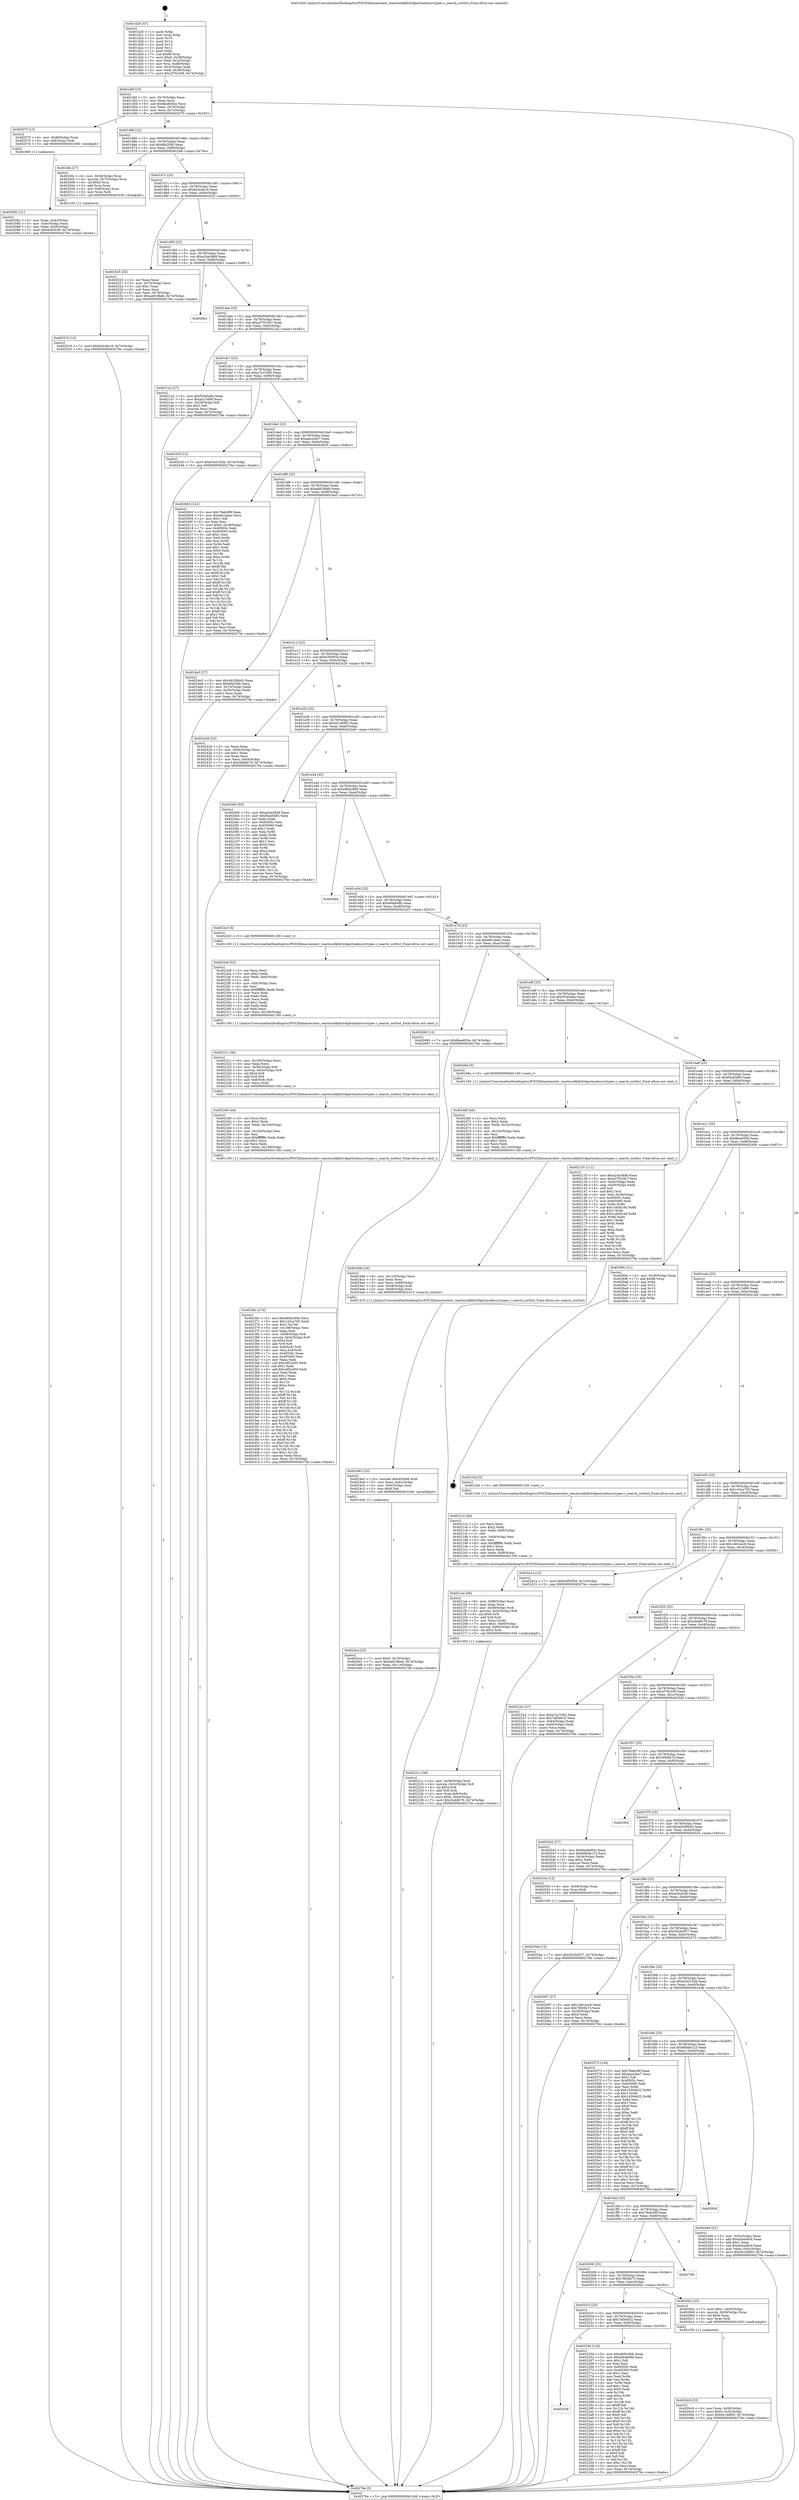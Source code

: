 digraph "0x401d20" {
  label = "0x401d20 (/mnt/c/Users/mathe/Desktop/tcc/POCII/binaries/extr_reactossdklib3rdpartyadnssrctypes.c_search_sortlist_Final-ollvm.out::main(0))"
  labelloc = "t"
  node[shape=record]

  Entry [label="",width=0.3,height=0.3,shape=circle,fillcolor=black,style=filled]
  "0x401d4f" [label="{
     0x401d4f [23]\l
     | [instrs]\l
     &nbsp;&nbsp;0x401d4f \<+3\>: mov -0x74(%rbp),%eax\l
     &nbsp;&nbsp;0x401d52 \<+2\>: mov %eax,%ecx\l
     &nbsp;&nbsp;0x401d54 \<+6\>: sub $0x8ea8492e,%ecx\l
     &nbsp;&nbsp;0x401d5a \<+3\>: mov %eax,-0x78(%rbp)\l
     &nbsp;&nbsp;0x401d5d \<+3\>: mov %ecx,-0x7c(%rbp)\l
     &nbsp;&nbsp;0x401d60 \<+6\>: je 0000000000402075 \<main+0x355\>\l
  }"]
  "0x402075" [label="{
     0x402075 [13]\l
     | [instrs]\l
     &nbsp;&nbsp;0x402075 \<+4\>: mov -0x48(%rbp),%rax\l
     &nbsp;&nbsp;0x402079 \<+4\>: mov 0x8(%rax),%rdi\l
     &nbsp;&nbsp;0x40207d \<+5\>: call 0000000000401060 \<atoi@plt\>\l
     | [calls]\l
     &nbsp;&nbsp;0x401060 \{1\} (unknown)\l
  }"]
  "0x401d66" [label="{
     0x401d66 [22]\l
     | [instrs]\l
     &nbsp;&nbsp;0x401d66 \<+5\>: jmp 0000000000401d6b \<main+0x4b\>\l
     &nbsp;&nbsp;0x401d6b \<+3\>: mov -0x78(%rbp),%eax\l
     &nbsp;&nbsp;0x401d6e \<+5\>: sub $0x8fa2f3fc,%eax\l
     &nbsp;&nbsp;0x401d73 \<+3\>: mov %eax,-0x80(%rbp)\l
     &nbsp;&nbsp;0x401d76 \<+6\>: je 00000000004024fe \<main+0x7de\>\l
  }"]
  Exit [label="",width=0.3,height=0.3,shape=circle,fillcolor=black,style=filled,peripheries=2]
  "0x4024fe" [label="{
     0x4024fe [27]\l
     | [instrs]\l
     &nbsp;&nbsp;0x4024fe \<+4\>: mov -0x58(%rbp),%rax\l
     &nbsp;&nbsp;0x402502 \<+4\>: movslq -0x70(%rbp),%rcx\l
     &nbsp;&nbsp;0x402506 \<+4\>: shl $0x4,%rcx\l
     &nbsp;&nbsp;0x40250a \<+3\>: add %rcx,%rax\l
     &nbsp;&nbsp;0x40250d \<+4\>: mov 0x8(%rax),%rax\l
     &nbsp;&nbsp;0x402511 \<+3\>: mov %rax,%rdi\l
     &nbsp;&nbsp;0x402514 \<+5\>: call 0000000000401030 \<free@plt\>\l
     | [calls]\l
     &nbsp;&nbsp;0x401030 \{1\} (unknown)\l
  }"]
  "0x401d7c" [label="{
     0x401d7c [25]\l
     | [instrs]\l
     &nbsp;&nbsp;0x401d7c \<+5\>: jmp 0000000000401d81 \<main+0x61\>\l
     &nbsp;&nbsp;0x401d81 \<+3\>: mov -0x78(%rbp),%eax\l
     &nbsp;&nbsp;0x401d84 \<+5\>: sub $0x924cde19,%eax\l
     &nbsp;&nbsp;0x401d89 \<+6\>: mov %eax,-0x84(%rbp)\l
     &nbsp;&nbsp;0x401d8f \<+6\>: je 0000000000402525 \<main+0x805\>\l
  }"]
  "0x40254a" [label="{
     0x40254a [12]\l
     | [instrs]\l
     &nbsp;&nbsp;0x40254a \<+7\>: movl $0x502dd557,-0x74(%rbp)\l
     &nbsp;&nbsp;0x402551 \<+5\>: jmp 000000000040276e \<main+0xa4e\>\l
  }"]
  "0x402525" [label="{
     0x402525 [25]\l
     | [instrs]\l
     &nbsp;&nbsp;0x402525 \<+2\>: xor %eax,%eax\l
     &nbsp;&nbsp;0x402527 \<+3\>: mov -0x70(%rbp),%ecx\l
     &nbsp;&nbsp;0x40252a \<+3\>: sub $0x1,%eax\l
     &nbsp;&nbsp;0x40252d \<+2\>: sub %eax,%ecx\l
     &nbsp;&nbsp;0x40252f \<+3\>: mov %ecx,-0x70(%rbp)\l
     &nbsp;&nbsp;0x402532 \<+7\>: movl $0xae818beb,-0x74(%rbp)\l
     &nbsp;&nbsp;0x402539 \<+5\>: jmp 000000000040276e \<main+0xa4e\>\l
  }"]
  "0x401d95" [label="{
     0x401d95 [25]\l
     | [instrs]\l
     &nbsp;&nbsp;0x401d95 \<+5\>: jmp 0000000000401d9a \<main+0x7a\>\l
     &nbsp;&nbsp;0x401d9a \<+3\>: mov -0x78(%rbp),%eax\l
     &nbsp;&nbsp;0x401d9d \<+5\>: sub $0xa24a38d9,%eax\l
     &nbsp;&nbsp;0x401da2 \<+6\>: mov %eax,-0x88(%rbp)\l
     &nbsp;&nbsp;0x401da8 \<+6\>: je 00000000004026b1 \<main+0x991\>\l
  }"]
  "0x402519" [label="{
     0x402519 [12]\l
     | [instrs]\l
     &nbsp;&nbsp;0x402519 \<+7\>: movl $0x924cde19,-0x74(%rbp)\l
     &nbsp;&nbsp;0x402520 \<+5\>: jmp 000000000040276e \<main+0xa4e\>\l
  }"]
  "0x4026b1" [label="{
     0x4026b1\l
  }", style=dashed]
  "0x401dae" [label="{
     0x401dae [25]\l
     | [instrs]\l
     &nbsp;&nbsp;0x401dae \<+5\>: jmp 0000000000401db3 \<main+0x93\>\l
     &nbsp;&nbsp;0x401db3 \<+3\>: mov -0x78(%rbp),%eax\l
     &nbsp;&nbsp;0x401db6 \<+5\>: sub $0xa37910b7,%eax\l
     &nbsp;&nbsp;0x401dbb \<+6\>: mov %eax,-0x8c(%rbp)\l
     &nbsp;&nbsp;0x401dc1 \<+6\>: je 00000000004021a2 \<main+0x482\>\l
  }"]
  "0x4024ca" [label="{
     0x4024ca [25]\l
     | [instrs]\l
     &nbsp;&nbsp;0x4024ca \<+7\>: movl $0x0,-0x70(%rbp)\l
     &nbsp;&nbsp;0x4024d1 \<+7\>: movl $0xae818beb,-0x74(%rbp)\l
     &nbsp;&nbsp;0x4024d8 \<+6\>: mov %eax,-0x114(%rbp)\l
     &nbsp;&nbsp;0x4024de \<+5\>: jmp 000000000040276e \<main+0xa4e\>\l
  }"]
  "0x4021a2" [label="{
     0x4021a2 [27]\l
     | [instrs]\l
     &nbsp;&nbsp;0x4021a2 \<+5\>: mov $0xf33a5a6a,%eax\l
     &nbsp;&nbsp;0x4021a7 \<+5\>: mov $0xa313d66,%ecx\l
     &nbsp;&nbsp;0x4021ac \<+3\>: mov -0x29(%rbp),%dl\l
     &nbsp;&nbsp;0x4021af \<+3\>: test $0x1,%dl\l
     &nbsp;&nbsp;0x4021b2 \<+3\>: cmovne %ecx,%eax\l
     &nbsp;&nbsp;0x4021b5 \<+3\>: mov %eax,-0x74(%rbp)\l
     &nbsp;&nbsp;0x4021b8 \<+5\>: jmp 000000000040276e \<main+0xa4e\>\l
  }"]
  "0x401dc7" [label="{
     0x401dc7 [25]\l
     | [instrs]\l
     &nbsp;&nbsp;0x401dc7 \<+5\>: jmp 0000000000401dcc \<main+0xac\>\l
     &nbsp;&nbsp;0x401dcc \<+3\>: mov -0x78(%rbp),%eax\l
     &nbsp;&nbsp;0x401dcf \<+5\>: sub $0xa7a15382,%eax\l
     &nbsp;&nbsp;0x401dd4 \<+6\>: mov %eax,-0x90(%rbp)\l
     &nbsp;&nbsp;0x401dda \<+6\>: je 000000000040243f \<main+0x71f\>\l
  }"]
  "0x4024b3" [label="{
     0x4024b3 [23]\l
     | [instrs]\l
     &nbsp;&nbsp;0x4024b3 \<+10\>: movabs $0x4030b6,%rdi\l
     &nbsp;&nbsp;0x4024bd \<+3\>: mov %eax,-0x6c(%rbp)\l
     &nbsp;&nbsp;0x4024c0 \<+3\>: mov -0x6c(%rbp),%esi\l
     &nbsp;&nbsp;0x4024c3 \<+2\>: mov $0x0,%al\l
     &nbsp;&nbsp;0x4024c5 \<+5\>: call 0000000000401040 \<printf@plt\>\l
     | [calls]\l
     &nbsp;&nbsp;0x401040 \{1\} (unknown)\l
  }"]
  "0x40243f" [label="{
     0x40243f [12]\l
     | [instrs]\l
     &nbsp;&nbsp;0x40243f \<+7\>: movl $0x6343192b,-0x74(%rbp)\l
     &nbsp;&nbsp;0x402446 \<+5\>: jmp 000000000040276e \<main+0xa4e\>\l
  }"]
  "0x401de0" [label="{
     0x401de0 [25]\l
     | [instrs]\l
     &nbsp;&nbsp;0x401de0 \<+5\>: jmp 0000000000401de5 \<main+0xc5\>\l
     &nbsp;&nbsp;0x401de5 \<+3\>: mov -0x78(%rbp),%eax\l
     &nbsp;&nbsp;0x401de8 \<+5\>: sub $0xaaca3ee7,%eax\l
     &nbsp;&nbsp;0x401ded \<+6\>: mov %eax,-0x94(%rbp)\l
     &nbsp;&nbsp;0x401df3 \<+6\>: je 0000000000402603 \<main+0x8e3\>\l
  }"]
  "0x40249b" [label="{
     0x40249b [24]\l
     | [instrs]\l
     &nbsp;&nbsp;0x40249b \<+6\>: mov -0x110(%rbp),%ecx\l
     &nbsp;&nbsp;0x4024a1 \<+3\>: imul %eax,%ecx\l
     &nbsp;&nbsp;0x4024a4 \<+3\>: mov %ecx,-0x68(%rbp)\l
     &nbsp;&nbsp;0x4024a7 \<+4\>: mov -0x58(%rbp),%rdi\l
     &nbsp;&nbsp;0x4024ab \<+3\>: mov -0x68(%rbp),%esi\l
     &nbsp;&nbsp;0x4024ae \<+5\>: call 0000000000401410 \<search_sortlist\>\l
     | [calls]\l
     &nbsp;&nbsp;0x401410 \{1\} (/mnt/c/Users/mathe/Desktop/tcc/POCII/binaries/extr_reactossdklib3rdpartyadnssrctypes.c_search_sortlist_Final-ollvm.out::search_sortlist)\l
  }"]
  "0x402603" [label="{
     0x402603 [141]\l
     | [instrs]\l
     &nbsp;&nbsp;0x402603 \<+5\>: mov $0x78a6cf9f,%eax\l
     &nbsp;&nbsp;0x402608 \<+5\>: mov $0xefe1abac,%ecx\l
     &nbsp;&nbsp;0x40260d \<+2\>: mov $0x1,%dl\l
     &nbsp;&nbsp;0x40260f \<+2\>: xor %esi,%esi\l
     &nbsp;&nbsp;0x402611 \<+7\>: movl $0x0,-0x38(%rbp)\l
     &nbsp;&nbsp;0x402618 \<+7\>: mov 0x40505c,%edi\l
     &nbsp;&nbsp;0x40261f \<+8\>: mov 0x405060,%r8d\l
     &nbsp;&nbsp;0x402627 \<+3\>: sub $0x1,%esi\l
     &nbsp;&nbsp;0x40262a \<+3\>: mov %edi,%r9d\l
     &nbsp;&nbsp;0x40262d \<+3\>: add %esi,%r9d\l
     &nbsp;&nbsp;0x402630 \<+4\>: imul %r9d,%edi\l
     &nbsp;&nbsp;0x402634 \<+3\>: and $0x1,%edi\l
     &nbsp;&nbsp;0x402637 \<+3\>: cmp $0x0,%edi\l
     &nbsp;&nbsp;0x40263a \<+4\>: sete %r10b\l
     &nbsp;&nbsp;0x40263e \<+4\>: cmp $0xa,%r8d\l
     &nbsp;&nbsp;0x402642 \<+4\>: setl %r11b\l
     &nbsp;&nbsp;0x402646 \<+3\>: mov %r10b,%bl\l
     &nbsp;&nbsp;0x402649 \<+3\>: xor $0xff,%bl\l
     &nbsp;&nbsp;0x40264c \<+3\>: mov %r11b,%r14b\l
     &nbsp;&nbsp;0x40264f \<+4\>: xor $0xff,%r14b\l
     &nbsp;&nbsp;0x402653 \<+3\>: xor $0x1,%dl\l
     &nbsp;&nbsp;0x402656 \<+3\>: mov %bl,%r15b\l
     &nbsp;&nbsp;0x402659 \<+4\>: and $0xff,%r15b\l
     &nbsp;&nbsp;0x40265d \<+3\>: and %dl,%r10b\l
     &nbsp;&nbsp;0x402660 \<+3\>: mov %r14b,%r12b\l
     &nbsp;&nbsp;0x402663 \<+4\>: and $0xff,%r12b\l
     &nbsp;&nbsp;0x402667 \<+3\>: and %dl,%r11b\l
     &nbsp;&nbsp;0x40266a \<+3\>: or %r10b,%r15b\l
     &nbsp;&nbsp;0x40266d \<+3\>: or %r11b,%r12b\l
     &nbsp;&nbsp;0x402670 \<+3\>: xor %r12b,%r15b\l
     &nbsp;&nbsp;0x402673 \<+3\>: or %r14b,%bl\l
     &nbsp;&nbsp;0x402676 \<+3\>: xor $0xff,%bl\l
     &nbsp;&nbsp;0x402679 \<+3\>: or $0x1,%dl\l
     &nbsp;&nbsp;0x40267c \<+2\>: and %dl,%bl\l
     &nbsp;&nbsp;0x40267e \<+3\>: or %bl,%r15b\l
     &nbsp;&nbsp;0x402681 \<+4\>: test $0x1,%r15b\l
     &nbsp;&nbsp;0x402685 \<+3\>: cmovne %ecx,%eax\l
     &nbsp;&nbsp;0x402688 \<+3\>: mov %eax,-0x74(%rbp)\l
     &nbsp;&nbsp;0x40268b \<+5\>: jmp 000000000040276e \<main+0xa4e\>\l
  }"]
  "0x401df9" [label="{
     0x401df9 [25]\l
     | [instrs]\l
     &nbsp;&nbsp;0x401df9 \<+5\>: jmp 0000000000401dfe \<main+0xde\>\l
     &nbsp;&nbsp;0x401dfe \<+3\>: mov -0x78(%rbp),%eax\l
     &nbsp;&nbsp;0x401e01 \<+5\>: sub $0xae818beb,%eax\l
     &nbsp;&nbsp;0x401e06 \<+6\>: mov %eax,-0x98(%rbp)\l
     &nbsp;&nbsp;0x401e0c \<+6\>: je 00000000004024e3 \<main+0x7c3\>\l
  }"]
  "0x40246f" [label="{
     0x40246f [44]\l
     | [instrs]\l
     &nbsp;&nbsp;0x40246f \<+2\>: xor %ecx,%ecx\l
     &nbsp;&nbsp;0x402471 \<+5\>: mov $0x2,%edx\l
     &nbsp;&nbsp;0x402476 \<+6\>: mov %edx,-0x10c(%rbp)\l
     &nbsp;&nbsp;0x40247c \<+1\>: cltd\l
     &nbsp;&nbsp;0x40247d \<+6\>: mov -0x10c(%rbp),%esi\l
     &nbsp;&nbsp;0x402483 \<+2\>: idiv %esi\l
     &nbsp;&nbsp;0x402485 \<+6\>: imul $0xfffffffe,%edx,%edx\l
     &nbsp;&nbsp;0x40248b \<+3\>: sub $0x1,%ecx\l
     &nbsp;&nbsp;0x40248e \<+2\>: sub %ecx,%edx\l
     &nbsp;&nbsp;0x402490 \<+6\>: mov %edx,-0x110(%rbp)\l
     &nbsp;&nbsp;0x402496 \<+5\>: call 0000000000401160 \<next_i\>\l
     | [calls]\l
     &nbsp;&nbsp;0x401160 \{1\} (/mnt/c/Users/mathe/Desktop/tcc/POCII/binaries/extr_reactossdklib3rdpartyadnssrctypes.c_search_sortlist_Final-ollvm.out::next_i)\l
  }"]
  "0x4024e3" [label="{
     0x4024e3 [27]\l
     | [instrs]\l
     &nbsp;&nbsp;0x4024e3 \<+5\>: mov $0x46209b45,%eax\l
     &nbsp;&nbsp;0x4024e8 \<+5\>: mov $0x8fa2f3fc,%ecx\l
     &nbsp;&nbsp;0x4024ed \<+3\>: mov -0x70(%rbp),%edx\l
     &nbsp;&nbsp;0x4024f0 \<+3\>: cmp -0x50(%rbp),%edx\l
     &nbsp;&nbsp;0x4024f3 \<+3\>: cmovl %ecx,%eax\l
     &nbsp;&nbsp;0x4024f6 \<+3\>: mov %eax,-0x74(%rbp)\l
     &nbsp;&nbsp;0x4024f9 \<+5\>: jmp 000000000040276e \<main+0xa4e\>\l
  }"]
  "0x401e12" [label="{
     0x401e12 [25]\l
     | [instrs]\l
     &nbsp;&nbsp;0x401e12 \<+5\>: jmp 0000000000401e17 \<main+0xf7\>\l
     &nbsp;&nbsp;0x401e17 \<+3\>: mov -0x78(%rbp),%eax\l
     &nbsp;&nbsp;0x401e1a \<+5\>: sub $0xb3f50f3d,%eax\l
     &nbsp;&nbsp;0x401e1f \<+6\>: mov %eax,-0x9c(%rbp)\l
     &nbsp;&nbsp;0x401e25 \<+6\>: je 0000000000402426 \<main+0x706\>\l
  }"]
  "0x40236c" [label="{
     0x40236c [174]\l
     | [instrs]\l
     &nbsp;&nbsp;0x40236c \<+5\>: mov $0xe9d2c90b,%ecx\l
     &nbsp;&nbsp;0x402371 \<+5\>: mov $0x143ca705,%edx\l
     &nbsp;&nbsp;0x402376 \<+3\>: mov $0x1,%r10b\l
     &nbsp;&nbsp;0x402379 \<+6\>: mov -0x108(%rbp),%esi\l
     &nbsp;&nbsp;0x40237f \<+3\>: imul %eax,%esi\l
     &nbsp;&nbsp;0x402382 \<+4\>: mov -0x58(%rbp),%r8\l
     &nbsp;&nbsp;0x402386 \<+4\>: movslq -0x5c(%rbp),%r9\l
     &nbsp;&nbsp;0x40238a \<+4\>: shl $0x4,%r9\l
     &nbsp;&nbsp;0x40238e \<+3\>: add %r9,%r8\l
     &nbsp;&nbsp;0x402391 \<+4\>: mov 0x8(%r8),%r8\l
     &nbsp;&nbsp;0x402395 \<+4\>: mov %esi,0x4(%r8)\l
     &nbsp;&nbsp;0x402399 \<+7\>: mov 0x40505c,%eax\l
     &nbsp;&nbsp;0x4023a0 \<+7\>: mov 0x405060,%esi\l
     &nbsp;&nbsp;0x4023a7 \<+2\>: mov %eax,%edi\l
     &nbsp;&nbsp;0x4023a9 \<+6\>: sub $0xc4f2cd50,%edi\l
     &nbsp;&nbsp;0x4023af \<+3\>: sub $0x1,%edi\l
     &nbsp;&nbsp;0x4023b2 \<+6\>: add $0xc4f2cd50,%edi\l
     &nbsp;&nbsp;0x4023b8 \<+3\>: imul %edi,%eax\l
     &nbsp;&nbsp;0x4023bb \<+3\>: and $0x1,%eax\l
     &nbsp;&nbsp;0x4023be \<+3\>: cmp $0x0,%eax\l
     &nbsp;&nbsp;0x4023c1 \<+4\>: sete %r11b\l
     &nbsp;&nbsp;0x4023c5 \<+3\>: cmp $0xa,%esi\l
     &nbsp;&nbsp;0x4023c8 \<+3\>: setl %bl\l
     &nbsp;&nbsp;0x4023cb \<+3\>: mov %r11b,%r14b\l
     &nbsp;&nbsp;0x4023ce \<+4\>: xor $0xff,%r14b\l
     &nbsp;&nbsp;0x4023d2 \<+3\>: mov %bl,%r15b\l
     &nbsp;&nbsp;0x4023d5 \<+4\>: xor $0xff,%r15b\l
     &nbsp;&nbsp;0x4023d9 \<+4\>: xor $0x0,%r10b\l
     &nbsp;&nbsp;0x4023dd \<+3\>: mov %r14b,%r12b\l
     &nbsp;&nbsp;0x4023e0 \<+4\>: and $0x0,%r12b\l
     &nbsp;&nbsp;0x4023e4 \<+3\>: and %r10b,%r11b\l
     &nbsp;&nbsp;0x4023e7 \<+3\>: mov %r15b,%r13b\l
     &nbsp;&nbsp;0x4023ea \<+4\>: and $0x0,%r13b\l
     &nbsp;&nbsp;0x4023ee \<+3\>: and %r10b,%bl\l
     &nbsp;&nbsp;0x4023f1 \<+3\>: or %r11b,%r12b\l
     &nbsp;&nbsp;0x4023f4 \<+3\>: or %bl,%r13b\l
     &nbsp;&nbsp;0x4023f7 \<+3\>: xor %r13b,%r12b\l
     &nbsp;&nbsp;0x4023fa \<+3\>: or %r15b,%r14b\l
     &nbsp;&nbsp;0x4023fd \<+4\>: xor $0xff,%r14b\l
     &nbsp;&nbsp;0x402401 \<+4\>: or $0x0,%r10b\l
     &nbsp;&nbsp;0x402405 \<+3\>: and %r10b,%r14b\l
     &nbsp;&nbsp;0x402408 \<+3\>: or %r14b,%r12b\l
     &nbsp;&nbsp;0x40240b \<+4\>: test $0x1,%r12b\l
     &nbsp;&nbsp;0x40240f \<+3\>: cmovne %edx,%ecx\l
     &nbsp;&nbsp;0x402412 \<+3\>: mov %ecx,-0x74(%rbp)\l
     &nbsp;&nbsp;0x402415 \<+5\>: jmp 000000000040276e \<main+0xa4e\>\l
  }"]
  "0x402426" [label="{
     0x402426 [25]\l
     | [instrs]\l
     &nbsp;&nbsp;0x402426 \<+2\>: xor %eax,%eax\l
     &nbsp;&nbsp;0x402428 \<+3\>: mov -0x64(%rbp),%ecx\l
     &nbsp;&nbsp;0x40242b \<+3\>: sub $0x1,%eax\l
     &nbsp;&nbsp;0x40242e \<+2\>: sub %eax,%ecx\l
     &nbsp;&nbsp;0x402430 \<+3\>: mov %ecx,-0x64(%rbp)\l
     &nbsp;&nbsp;0x402433 \<+7\>: movl $0x2bddfc79,-0x74(%rbp)\l
     &nbsp;&nbsp;0x40243a \<+5\>: jmp 000000000040276e \<main+0xa4e\>\l
  }"]
  "0x401e2b" [label="{
     0x401e2b [25]\l
     | [instrs]\l
     &nbsp;&nbsp;0x401e2b \<+5\>: jmp 0000000000401e30 \<main+0x110\>\l
     &nbsp;&nbsp;0x401e30 \<+3\>: mov -0x78(%rbp),%eax\l
     &nbsp;&nbsp;0x401e33 \<+5\>: sub $0xd4146f05,%eax\l
     &nbsp;&nbsp;0x401e38 \<+6\>: mov %eax,-0xa0(%rbp)\l
     &nbsp;&nbsp;0x401e3e \<+6\>: je 00000000004020e0 \<main+0x3c0\>\l
  }"]
  "0x402340" [label="{
     0x402340 [44]\l
     | [instrs]\l
     &nbsp;&nbsp;0x402340 \<+2\>: xor %ecx,%ecx\l
     &nbsp;&nbsp;0x402342 \<+5\>: mov $0x2,%edx\l
     &nbsp;&nbsp;0x402347 \<+6\>: mov %edx,-0x104(%rbp)\l
     &nbsp;&nbsp;0x40234d \<+1\>: cltd\l
     &nbsp;&nbsp;0x40234e \<+6\>: mov -0x104(%rbp),%esi\l
     &nbsp;&nbsp;0x402354 \<+2\>: idiv %esi\l
     &nbsp;&nbsp;0x402356 \<+6\>: imul $0xfffffffe,%edx,%edx\l
     &nbsp;&nbsp;0x40235c \<+3\>: sub $0x1,%ecx\l
     &nbsp;&nbsp;0x40235f \<+2\>: sub %ecx,%edx\l
     &nbsp;&nbsp;0x402361 \<+6\>: mov %edx,-0x108(%rbp)\l
     &nbsp;&nbsp;0x402367 \<+5\>: call 0000000000401160 \<next_i\>\l
     | [calls]\l
     &nbsp;&nbsp;0x401160 \{1\} (/mnt/c/Users/mathe/Desktop/tcc/POCII/binaries/extr_reactossdklib3rdpartyadnssrctypes.c_search_sortlist_Final-ollvm.out::next_i)\l
  }"]
  "0x4020e0" [label="{
     0x4020e0 [83]\l
     | [instrs]\l
     &nbsp;&nbsp;0x4020e0 \<+5\>: mov $0xa24a38d9,%eax\l
     &nbsp;&nbsp;0x4020e5 \<+5\>: mov $0xf5a45465,%ecx\l
     &nbsp;&nbsp;0x4020ea \<+2\>: xor %edx,%edx\l
     &nbsp;&nbsp;0x4020ec \<+7\>: mov 0x40505c,%esi\l
     &nbsp;&nbsp;0x4020f3 \<+7\>: mov 0x405060,%edi\l
     &nbsp;&nbsp;0x4020fa \<+3\>: sub $0x1,%edx\l
     &nbsp;&nbsp;0x4020fd \<+3\>: mov %esi,%r8d\l
     &nbsp;&nbsp;0x402100 \<+3\>: add %edx,%r8d\l
     &nbsp;&nbsp;0x402103 \<+4\>: imul %r8d,%esi\l
     &nbsp;&nbsp;0x402107 \<+3\>: and $0x1,%esi\l
     &nbsp;&nbsp;0x40210a \<+3\>: cmp $0x0,%esi\l
     &nbsp;&nbsp;0x40210d \<+4\>: sete %r9b\l
     &nbsp;&nbsp;0x402111 \<+3\>: cmp $0xa,%edi\l
     &nbsp;&nbsp;0x402114 \<+4\>: setl %r10b\l
     &nbsp;&nbsp;0x402118 \<+3\>: mov %r9b,%r11b\l
     &nbsp;&nbsp;0x40211b \<+3\>: and %r10b,%r11b\l
     &nbsp;&nbsp;0x40211e \<+3\>: xor %r10b,%r9b\l
     &nbsp;&nbsp;0x402121 \<+3\>: or %r9b,%r11b\l
     &nbsp;&nbsp;0x402124 \<+4\>: test $0x1,%r11b\l
     &nbsp;&nbsp;0x402128 \<+3\>: cmovne %ecx,%eax\l
     &nbsp;&nbsp;0x40212b \<+3\>: mov %eax,-0x74(%rbp)\l
     &nbsp;&nbsp;0x40212e \<+5\>: jmp 000000000040276e \<main+0xa4e\>\l
  }"]
  "0x401e44" [label="{
     0x401e44 [25]\l
     | [instrs]\l
     &nbsp;&nbsp;0x401e44 \<+5\>: jmp 0000000000401e49 \<main+0x129\>\l
     &nbsp;&nbsp;0x401e49 \<+3\>: mov -0x78(%rbp),%eax\l
     &nbsp;&nbsp;0x401e4c \<+5\>: sub $0xe9d2c90b,%eax\l
     &nbsp;&nbsp;0x401e51 \<+6\>: mov %eax,-0xa4(%rbp)\l
     &nbsp;&nbsp;0x401e57 \<+6\>: je 00000000004026bd \<main+0x99d\>\l
  }"]
  "0x40231c" [label="{
     0x40231c [36]\l
     | [instrs]\l
     &nbsp;&nbsp;0x40231c \<+6\>: mov -0x100(%rbp),%ecx\l
     &nbsp;&nbsp;0x402322 \<+3\>: imul %eax,%ecx\l
     &nbsp;&nbsp;0x402325 \<+4\>: mov -0x58(%rbp),%r8\l
     &nbsp;&nbsp;0x402329 \<+4\>: movslq -0x5c(%rbp),%r9\l
     &nbsp;&nbsp;0x40232d \<+4\>: shl $0x4,%r9\l
     &nbsp;&nbsp;0x402331 \<+3\>: add %r9,%r8\l
     &nbsp;&nbsp;0x402334 \<+4\>: mov 0x8(%r8),%r8\l
     &nbsp;&nbsp;0x402338 \<+3\>: mov %ecx,(%r8)\l
     &nbsp;&nbsp;0x40233b \<+5\>: call 0000000000401160 \<next_i\>\l
     | [calls]\l
     &nbsp;&nbsp;0x401160 \{1\} (/mnt/c/Users/mathe/Desktop/tcc/POCII/binaries/extr_reactossdklib3rdpartyadnssrctypes.c_search_sortlist_Final-ollvm.out::next_i)\l
  }"]
  "0x4026bd" [label="{
     0x4026bd\l
  }", style=dashed]
  "0x401e5d" [label="{
     0x401e5d [25]\l
     | [instrs]\l
     &nbsp;&nbsp;0x401e5d \<+5\>: jmp 0000000000401e62 \<main+0x142\>\l
     &nbsp;&nbsp;0x401e62 \<+3\>: mov -0x78(%rbp),%eax\l
     &nbsp;&nbsp;0x401e65 \<+5\>: sub $0xef4a848b,%eax\l
     &nbsp;&nbsp;0x401e6a \<+6\>: mov %eax,-0xa8(%rbp)\l
     &nbsp;&nbsp;0x401e70 \<+6\>: je 00000000004022e3 \<main+0x5c3\>\l
  }"]
  "0x4022e8" [label="{
     0x4022e8 [52]\l
     | [instrs]\l
     &nbsp;&nbsp;0x4022e8 \<+2\>: xor %ecx,%ecx\l
     &nbsp;&nbsp;0x4022ea \<+5\>: mov $0x2,%edx\l
     &nbsp;&nbsp;0x4022ef \<+6\>: mov %edx,-0xfc(%rbp)\l
     &nbsp;&nbsp;0x4022f5 \<+1\>: cltd\l
     &nbsp;&nbsp;0x4022f6 \<+6\>: mov -0xfc(%rbp),%esi\l
     &nbsp;&nbsp;0x4022fc \<+2\>: idiv %esi\l
     &nbsp;&nbsp;0x4022fe \<+6\>: imul $0xfffffffe,%edx,%edx\l
     &nbsp;&nbsp;0x402304 \<+2\>: mov %ecx,%edi\l
     &nbsp;&nbsp;0x402306 \<+2\>: sub %edx,%edi\l
     &nbsp;&nbsp;0x402308 \<+2\>: mov %ecx,%edx\l
     &nbsp;&nbsp;0x40230a \<+3\>: sub $0x1,%edx\l
     &nbsp;&nbsp;0x40230d \<+2\>: add %edx,%edi\l
     &nbsp;&nbsp;0x40230f \<+2\>: sub %edi,%ecx\l
     &nbsp;&nbsp;0x402311 \<+6\>: mov %ecx,-0x100(%rbp)\l
     &nbsp;&nbsp;0x402317 \<+5\>: call 0000000000401160 \<next_i\>\l
     | [calls]\l
     &nbsp;&nbsp;0x401160 \{1\} (/mnt/c/Users/mathe/Desktop/tcc/POCII/binaries/extr_reactossdklib3rdpartyadnssrctypes.c_search_sortlist_Final-ollvm.out::next_i)\l
  }"]
  "0x4022e3" [label="{
     0x4022e3 [5]\l
     | [instrs]\l
     &nbsp;&nbsp;0x4022e3 \<+5\>: call 0000000000401160 \<next_i\>\l
     | [calls]\l
     &nbsp;&nbsp;0x401160 \{1\} (/mnt/c/Users/mathe/Desktop/tcc/POCII/binaries/extr_reactossdklib3rdpartyadnssrctypes.c_search_sortlist_Final-ollvm.out::next_i)\l
  }"]
  "0x401e76" [label="{
     0x401e76 [25]\l
     | [instrs]\l
     &nbsp;&nbsp;0x401e76 \<+5\>: jmp 0000000000401e7b \<main+0x15b\>\l
     &nbsp;&nbsp;0x401e7b \<+3\>: mov -0x78(%rbp),%eax\l
     &nbsp;&nbsp;0x401e7e \<+5\>: sub $0xefe1abac,%eax\l
     &nbsp;&nbsp;0x401e83 \<+6\>: mov %eax,-0xac(%rbp)\l
     &nbsp;&nbsp;0x401e89 \<+6\>: je 0000000000402690 \<main+0x970\>\l
  }"]
  "0x402038" [label="{
     0x402038\l
  }", style=dashed]
  "0x402690" [label="{
     0x402690 [12]\l
     | [instrs]\l
     &nbsp;&nbsp;0x402690 \<+7\>: movl $0xfbee655e,-0x74(%rbp)\l
     &nbsp;&nbsp;0x402697 \<+5\>: jmp 000000000040276e \<main+0xa4e\>\l
  }"]
  "0x401e8f" [label="{
     0x401e8f [25]\l
     | [instrs]\l
     &nbsp;&nbsp;0x401e8f \<+5\>: jmp 0000000000401e94 \<main+0x174\>\l
     &nbsp;&nbsp;0x401e94 \<+3\>: mov -0x78(%rbp),%eax\l
     &nbsp;&nbsp;0x401e97 \<+5\>: sub $0xf33a5a6a,%eax\l
     &nbsp;&nbsp;0x401e9c \<+6\>: mov %eax,-0xb0(%rbp)\l
     &nbsp;&nbsp;0x401ea2 \<+6\>: je 000000000040246a \<main+0x74a\>\l
  }"]
  "0x40225d" [label="{
     0x40225d [134]\l
     | [instrs]\l
     &nbsp;&nbsp;0x40225d \<+5\>: mov $0xe9d2c90b,%eax\l
     &nbsp;&nbsp;0x402262 \<+5\>: mov $0xef4a848b,%ecx\l
     &nbsp;&nbsp;0x402267 \<+2\>: mov $0x1,%dl\l
     &nbsp;&nbsp;0x402269 \<+2\>: xor %esi,%esi\l
     &nbsp;&nbsp;0x40226b \<+7\>: mov 0x40505c,%edi\l
     &nbsp;&nbsp;0x402272 \<+8\>: mov 0x405060,%r8d\l
     &nbsp;&nbsp;0x40227a \<+3\>: sub $0x1,%esi\l
     &nbsp;&nbsp;0x40227d \<+3\>: mov %edi,%r9d\l
     &nbsp;&nbsp;0x402280 \<+3\>: add %esi,%r9d\l
     &nbsp;&nbsp;0x402283 \<+4\>: imul %r9d,%edi\l
     &nbsp;&nbsp;0x402287 \<+3\>: and $0x1,%edi\l
     &nbsp;&nbsp;0x40228a \<+3\>: cmp $0x0,%edi\l
     &nbsp;&nbsp;0x40228d \<+4\>: sete %r10b\l
     &nbsp;&nbsp;0x402291 \<+4\>: cmp $0xa,%r8d\l
     &nbsp;&nbsp;0x402295 \<+4\>: setl %r11b\l
     &nbsp;&nbsp;0x402299 \<+3\>: mov %r10b,%bl\l
     &nbsp;&nbsp;0x40229c \<+3\>: xor $0xff,%bl\l
     &nbsp;&nbsp;0x40229f \<+3\>: mov %r11b,%r14b\l
     &nbsp;&nbsp;0x4022a2 \<+4\>: xor $0xff,%r14b\l
     &nbsp;&nbsp;0x4022a6 \<+3\>: xor $0x0,%dl\l
     &nbsp;&nbsp;0x4022a9 \<+3\>: mov %bl,%r15b\l
     &nbsp;&nbsp;0x4022ac \<+4\>: and $0x0,%r15b\l
     &nbsp;&nbsp;0x4022b0 \<+3\>: and %dl,%r10b\l
     &nbsp;&nbsp;0x4022b3 \<+3\>: mov %r14b,%r12b\l
     &nbsp;&nbsp;0x4022b6 \<+4\>: and $0x0,%r12b\l
     &nbsp;&nbsp;0x4022ba \<+3\>: and %dl,%r11b\l
     &nbsp;&nbsp;0x4022bd \<+3\>: or %r10b,%r15b\l
     &nbsp;&nbsp;0x4022c0 \<+3\>: or %r11b,%r12b\l
     &nbsp;&nbsp;0x4022c3 \<+3\>: xor %r12b,%r15b\l
     &nbsp;&nbsp;0x4022c6 \<+3\>: or %r14b,%bl\l
     &nbsp;&nbsp;0x4022c9 \<+3\>: xor $0xff,%bl\l
     &nbsp;&nbsp;0x4022cc \<+3\>: or $0x0,%dl\l
     &nbsp;&nbsp;0x4022cf \<+2\>: and %dl,%bl\l
     &nbsp;&nbsp;0x4022d1 \<+3\>: or %bl,%r15b\l
     &nbsp;&nbsp;0x4022d4 \<+4\>: test $0x1,%r15b\l
     &nbsp;&nbsp;0x4022d8 \<+3\>: cmovne %ecx,%eax\l
     &nbsp;&nbsp;0x4022db \<+3\>: mov %eax,-0x74(%rbp)\l
     &nbsp;&nbsp;0x4022de \<+5\>: jmp 000000000040276e \<main+0xa4e\>\l
  }"]
  "0x40246a" [label="{
     0x40246a [5]\l
     | [instrs]\l
     &nbsp;&nbsp;0x40246a \<+5\>: call 0000000000401160 \<next_i\>\l
     | [calls]\l
     &nbsp;&nbsp;0x401160 \{1\} (/mnt/c/Users/mathe/Desktop/tcc/POCII/binaries/extr_reactossdklib3rdpartyadnssrctypes.c_search_sortlist_Final-ollvm.out::next_i)\l
  }"]
  "0x401ea8" [label="{
     0x401ea8 [25]\l
     | [instrs]\l
     &nbsp;&nbsp;0x401ea8 \<+5\>: jmp 0000000000401ead \<main+0x18d\>\l
     &nbsp;&nbsp;0x401ead \<+3\>: mov -0x78(%rbp),%eax\l
     &nbsp;&nbsp;0x401eb0 \<+5\>: sub $0xf5a45465,%eax\l
     &nbsp;&nbsp;0x401eb5 \<+6\>: mov %eax,-0xb4(%rbp)\l
     &nbsp;&nbsp;0x401ebb \<+6\>: je 0000000000402133 \<main+0x413\>\l
  }"]
  "0x40221c" [label="{
     0x40221c [38]\l
     | [instrs]\l
     &nbsp;&nbsp;0x40221c \<+4\>: mov -0x58(%rbp),%rdi\l
     &nbsp;&nbsp;0x402220 \<+4\>: movslq -0x5c(%rbp),%r8\l
     &nbsp;&nbsp;0x402224 \<+4\>: shl $0x4,%r8\l
     &nbsp;&nbsp;0x402228 \<+3\>: add %r8,%rdi\l
     &nbsp;&nbsp;0x40222b \<+4\>: mov %rax,0x8(%rdi)\l
     &nbsp;&nbsp;0x40222f \<+7\>: movl $0x0,-0x64(%rbp)\l
     &nbsp;&nbsp;0x402236 \<+7\>: movl $0x2bddfc79,-0x74(%rbp)\l
     &nbsp;&nbsp;0x40223d \<+5\>: jmp 000000000040276e \<main+0xa4e\>\l
  }"]
  "0x402133" [label="{
     0x402133 [111]\l
     | [instrs]\l
     &nbsp;&nbsp;0x402133 \<+5\>: mov $0xa24a38d9,%eax\l
     &nbsp;&nbsp;0x402138 \<+5\>: mov $0xa37910b7,%ecx\l
     &nbsp;&nbsp;0x40213d \<+3\>: mov -0x5c(%rbp),%edx\l
     &nbsp;&nbsp;0x402140 \<+3\>: cmp -0x50(%rbp),%edx\l
     &nbsp;&nbsp;0x402143 \<+4\>: setl %sil\l
     &nbsp;&nbsp;0x402147 \<+4\>: and $0x1,%sil\l
     &nbsp;&nbsp;0x40214b \<+4\>: mov %sil,-0x29(%rbp)\l
     &nbsp;&nbsp;0x40214f \<+7\>: mov 0x40505c,%edx\l
     &nbsp;&nbsp;0x402156 \<+7\>: mov 0x405060,%edi\l
     &nbsp;&nbsp;0x40215d \<+3\>: mov %edx,%r8d\l
     &nbsp;&nbsp;0x402160 \<+7\>: sub $0x1cd3d1d4,%r8d\l
     &nbsp;&nbsp;0x402167 \<+4\>: sub $0x1,%r8d\l
     &nbsp;&nbsp;0x40216b \<+7\>: add $0x1cd3d1d4,%r8d\l
     &nbsp;&nbsp;0x402172 \<+4\>: imul %r8d,%edx\l
     &nbsp;&nbsp;0x402176 \<+3\>: and $0x1,%edx\l
     &nbsp;&nbsp;0x402179 \<+3\>: cmp $0x0,%edx\l
     &nbsp;&nbsp;0x40217c \<+4\>: sete %sil\l
     &nbsp;&nbsp;0x402180 \<+3\>: cmp $0xa,%edi\l
     &nbsp;&nbsp;0x402183 \<+4\>: setl %r9b\l
     &nbsp;&nbsp;0x402187 \<+3\>: mov %sil,%r10b\l
     &nbsp;&nbsp;0x40218a \<+3\>: and %r9b,%r10b\l
     &nbsp;&nbsp;0x40218d \<+3\>: xor %r9b,%sil\l
     &nbsp;&nbsp;0x402190 \<+3\>: or %sil,%r10b\l
     &nbsp;&nbsp;0x402193 \<+4\>: test $0x1,%r10b\l
     &nbsp;&nbsp;0x402197 \<+3\>: cmovne %ecx,%eax\l
     &nbsp;&nbsp;0x40219a \<+3\>: mov %eax,-0x74(%rbp)\l
     &nbsp;&nbsp;0x40219d \<+5\>: jmp 000000000040276e \<main+0xa4e\>\l
  }"]
  "0x401ec1" [label="{
     0x401ec1 [25]\l
     | [instrs]\l
     &nbsp;&nbsp;0x401ec1 \<+5\>: jmp 0000000000401ec6 \<main+0x1a6\>\l
     &nbsp;&nbsp;0x401ec6 \<+3\>: mov -0x78(%rbp),%eax\l
     &nbsp;&nbsp;0x401ec9 \<+5\>: sub $0xfbee655e,%eax\l
     &nbsp;&nbsp;0x401ece \<+6\>: mov %eax,-0xb8(%rbp)\l
     &nbsp;&nbsp;0x401ed4 \<+6\>: je 000000000040269c \<main+0x97c\>\l
  }"]
  "0x4021ee" [label="{
     0x4021ee [46]\l
     | [instrs]\l
     &nbsp;&nbsp;0x4021ee \<+6\>: mov -0xf8(%rbp),%ecx\l
     &nbsp;&nbsp;0x4021f4 \<+3\>: imul %eax,%ecx\l
     &nbsp;&nbsp;0x4021f7 \<+4\>: mov -0x58(%rbp),%rdi\l
     &nbsp;&nbsp;0x4021fb \<+4\>: movslq -0x5c(%rbp),%r8\l
     &nbsp;&nbsp;0x4021ff \<+4\>: shl $0x4,%r8\l
     &nbsp;&nbsp;0x402203 \<+3\>: add %r8,%rdi\l
     &nbsp;&nbsp;0x402206 \<+2\>: mov %ecx,(%rdi)\l
     &nbsp;&nbsp;0x402208 \<+7\>: movl $0x1,-0x60(%rbp)\l
     &nbsp;&nbsp;0x40220f \<+4\>: movslq -0x60(%rbp),%rdi\l
     &nbsp;&nbsp;0x402213 \<+4\>: shl $0x3,%rdi\l
     &nbsp;&nbsp;0x402217 \<+5\>: call 0000000000401050 \<malloc@plt\>\l
     | [calls]\l
     &nbsp;&nbsp;0x401050 \{1\} (unknown)\l
  }"]
  "0x40269c" [label="{
     0x40269c [21]\l
     | [instrs]\l
     &nbsp;&nbsp;0x40269c \<+3\>: mov -0x38(%rbp),%eax\l
     &nbsp;&nbsp;0x40269f \<+7\>: add $0xf8,%rsp\l
     &nbsp;&nbsp;0x4026a6 \<+1\>: pop %rbx\l
     &nbsp;&nbsp;0x4026a7 \<+2\>: pop %r12\l
     &nbsp;&nbsp;0x4026a9 \<+2\>: pop %r13\l
     &nbsp;&nbsp;0x4026ab \<+2\>: pop %r14\l
     &nbsp;&nbsp;0x4026ad \<+2\>: pop %r15\l
     &nbsp;&nbsp;0x4026af \<+1\>: pop %rbp\l
     &nbsp;&nbsp;0x4026b0 \<+1\>: ret\l
  }"]
  "0x401eda" [label="{
     0x401eda [25]\l
     | [instrs]\l
     &nbsp;&nbsp;0x401eda \<+5\>: jmp 0000000000401edf \<main+0x1bf\>\l
     &nbsp;&nbsp;0x401edf \<+3\>: mov -0x78(%rbp),%eax\l
     &nbsp;&nbsp;0x401ee2 \<+5\>: sub $0xa313d66,%eax\l
     &nbsp;&nbsp;0x401ee7 \<+6\>: mov %eax,-0xbc(%rbp)\l
     &nbsp;&nbsp;0x401eed \<+6\>: je 00000000004021bd \<main+0x49d\>\l
  }"]
  "0x4021c2" [label="{
     0x4021c2 [44]\l
     | [instrs]\l
     &nbsp;&nbsp;0x4021c2 \<+2\>: xor %ecx,%ecx\l
     &nbsp;&nbsp;0x4021c4 \<+5\>: mov $0x2,%edx\l
     &nbsp;&nbsp;0x4021c9 \<+6\>: mov %edx,-0xf4(%rbp)\l
     &nbsp;&nbsp;0x4021cf \<+1\>: cltd\l
     &nbsp;&nbsp;0x4021d0 \<+6\>: mov -0xf4(%rbp),%esi\l
     &nbsp;&nbsp;0x4021d6 \<+2\>: idiv %esi\l
     &nbsp;&nbsp;0x4021d8 \<+6\>: imul $0xfffffffe,%edx,%edx\l
     &nbsp;&nbsp;0x4021de \<+3\>: sub $0x1,%ecx\l
     &nbsp;&nbsp;0x4021e1 \<+2\>: sub %ecx,%edx\l
     &nbsp;&nbsp;0x4021e3 \<+6\>: mov %edx,-0xf8(%rbp)\l
     &nbsp;&nbsp;0x4021e9 \<+5\>: call 0000000000401160 \<next_i\>\l
     | [calls]\l
     &nbsp;&nbsp;0x401160 \{1\} (/mnt/c/Users/mathe/Desktop/tcc/POCII/binaries/extr_reactossdklib3rdpartyadnssrctypes.c_search_sortlist_Final-ollvm.out::next_i)\l
  }"]
  "0x4021bd" [label="{
     0x4021bd [5]\l
     | [instrs]\l
     &nbsp;&nbsp;0x4021bd \<+5\>: call 0000000000401160 \<next_i\>\l
     | [calls]\l
     &nbsp;&nbsp;0x401160 \{1\} (/mnt/c/Users/mathe/Desktop/tcc/POCII/binaries/extr_reactossdklib3rdpartyadnssrctypes.c_search_sortlist_Final-ollvm.out::next_i)\l
  }"]
  "0x401ef3" [label="{
     0x401ef3 [25]\l
     | [instrs]\l
     &nbsp;&nbsp;0x401ef3 \<+5\>: jmp 0000000000401ef8 \<main+0x1d8\>\l
     &nbsp;&nbsp;0x401ef8 \<+3\>: mov -0x78(%rbp),%eax\l
     &nbsp;&nbsp;0x401efb \<+5\>: sub $0x143ca705,%eax\l
     &nbsp;&nbsp;0x401f00 \<+6\>: mov %eax,-0xc0(%rbp)\l
     &nbsp;&nbsp;0x401f06 \<+6\>: je 000000000040241a \<main+0x6fa\>\l
  }"]
  "0x4020c9" [label="{
     0x4020c9 [23]\l
     | [instrs]\l
     &nbsp;&nbsp;0x4020c9 \<+4\>: mov %rax,-0x58(%rbp)\l
     &nbsp;&nbsp;0x4020cd \<+7\>: movl $0x0,-0x5c(%rbp)\l
     &nbsp;&nbsp;0x4020d4 \<+7\>: movl $0xd4146f05,-0x74(%rbp)\l
     &nbsp;&nbsp;0x4020db \<+5\>: jmp 000000000040276e \<main+0xa4e\>\l
  }"]
  "0x40241a" [label="{
     0x40241a [12]\l
     | [instrs]\l
     &nbsp;&nbsp;0x40241a \<+7\>: movl $0xb3f50f3d,-0x74(%rbp)\l
     &nbsp;&nbsp;0x402421 \<+5\>: jmp 000000000040276e \<main+0xa4e\>\l
  }"]
  "0x401f0c" [label="{
     0x401f0c [25]\l
     | [instrs]\l
     &nbsp;&nbsp;0x401f0c \<+5\>: jmp 0000000000401f11 \<main+0x1f1\>\l
     &nbsp;&nbsp;0x401f11 \<+3\>: mov -0x78(%rbp),%eax\l
     &nbsp;&nbsp;0x401f14 \<+5\>: sub $0x1d61eec6,%eax\l
     &nbsp;&nbsp;0x401f19 \<+6\>: mov %eax,-0xc4(%rbp)\l
     &nbsp;&nbsp;0x401f1f \<+6\>: je 0000000000402556 \<main+0x836\>\l
  }"]
  "0x40201f" [label="{
     0x40201f [25]\l
     | [instrs]\l
     &nbsp;&nbsp;0x40201f \<+5\>: jmp 0000000000402024 \<main+0x304\>\l
     &nbsp;&nbsp;0x402024 \<+3\>: mov -0x78(%rbp),%eax\l
     &nbsp;&nbsp;0x402027 \<+5\>: sub $0x7bf5a632,%eax\l
     &nbsp;&nbsp;0x40202c \<+6\>: mov %eax,-0xf0(%rbp)\l
     &nbsp;&nbsp;0x402032 \<+6\>: je 000000000040225d \<main+0x53d\>\l
  }"]
  "0x402556" [label="{
     0x402556\l
  }", style=dashed]
  "0x401f25" [label="{
     0x401f25 [25]\l
     | [instrs]\l
     &nbsp;&nbsp;0x401f25 \<+5\>: jmp 0000000000401f2a \<main+0x20a\>\l
     &nbsp;&nbsp;0x401f2a \<+3\>: mov -0x78(%rbp),%eax\l
     &nbsp;&nbsp;0x401f2d \<+5\>: sub $0x2bddfc79,%eax\l
     &nbsp;&nbsp;0x401f32 \<+6\>: mov %eax,-0xc8(%rbp)\l
     &nbsp;&nbsp;0x401f38 \<+6\>: je 0000000000402242 \<main+0x522\>\l
  }"]
  "0x4020b2" [label="{
     0x4020b2 [23]\l
     | [instrs]\l
     &nbsp;&nbsp;0x4020b2 \<+7\>: movl $0x1,-0x50(%rbp)\l
     &nbsp;&nbsp;0x4020b9 \<+4\>: movslq -0x50(%rbp),%rax\l
     &nbsp;&nbsp;0x4020bd \<+4\>: shl $0x4,%rax\l
     &nbsp;&nbsp;0x4020c1 \<+3\>: mov %rax,%rdi\l
     &nbsp;&nbsp;0x4020c4 \<+5\>: call 0000000000401050 \<malloc@plt\>\l
     | [calls]\l
     &nbsp;&nbsp;0x401050 \{1\} (unknown)\l
  }"]
  "0x402242" [label="{
     0x402242 [27]\l
     | [instrs]\l
     &nbsp;&nbsp;0x402242 \<+5\>: mov $0xa7a15382,%eax\l
     &nbsp;&nbsp;0x402247 \<+5\>: mov $0x7bf5a632,%ecx\l
     &nbsp;&nbsp;0x40224c \<+3\>: mov -0x64(%rbp),%edx\l
     &nbsp;&nbsp;0x40224f \<+3\>: cmp -0x60(%rbp),%edx\l
     &nbsp;&nbsp;0x402252 \<+3\>: cmovl %ecx,%eax\l
     &nbsp;&nbsp;0x402255 \<+3\>: mov %eax,-0x74(%rbp)\l
     &nbsp;&nbsp;0x402258 \<+5\>: jmp 000000000040276e \<main+0xa4e\>\l
  }"]
  "0x401f3e" [label="{
     0x401f3e [25]\l
     | [instrs]\l
     &nbsp;&nbsp;0x401f3e \<+5\>: jmp 0000000000401f43 \<main+0x223\>\l
     &nbsp;&nbsp;0x401f43 \<+3\>: mov -0x78(%rbp),%eax\l
     &nbsp;&nbsp;0x401f46 \<+5\>: sub $0x2f76c209,%eax\l
     &nbsp;&nbsp;0x401f4b \<+6\>: mov %eax,-0xcc(%rbp)\l
     &nbsp;&nbsp;0x401f51 \<+6\>: je 0000000000402042 \<main+0x322\>\l
  }"]
  "0x402006" [label="{
     0x402006 [25]\l
     | [instrs]\l
     &nbsp;&nbsp;0x402006 \<+5\>: jmp 000000000040200b \<main+0x2eb\>\l
     &nbsp;&nbsp;0x40200b \<+3\>: mov -0x78(%rbp),%eax\l
     &nbsp;&nbsp;0x40200e \<+5\>: sub $0x79f26b73,%eax\l
     &nbsp;&nbsp;0x402013 \<+6\>: mov %eax,-0xec(%rbp)\l
     &nbsp;&nbsp;0x402019 \<+6\>: je 00000000004020b2 \<main+0x392\>\l
  }"]
  "0x402042" [label="{
     0x402042 [27]\l
     | [instrs]\l
     &nbsp;&nbsp;0x402042 \<+5\>: mov $0x8ea8492e,%eax\l
     &nbsp;&nbsp;0x402047 \<+5\>: mov $0x66bdb123,%ecx\l
     &nbsp;&nbsp;0x40204c \<+3\>: mov -0x34(%rbp),%edx\l
     &nbsp;&nbsp;0x40204f \<+3\>: cmp $0x2,%edx\l
     &nbsp;&nbsp;0x402052 \<+3\>: cmovne %ecx,%eax\l
     &nbsp;&nbsp;0x402055 \<+3\>: mov %eax,-0x74(%rbp)\l
     &nbsp;&nbsp;0x402058 \<+5\>: jmp 000000000040276e \<main+0xa4e\>\l
  }"]
  "0x401f57" [label="{
     0x401f57 [25]\l
     | [instrs]\l
     &nbsp;&nbsp;0x401f57 \<+5\>: jmp 0000000000401f5c \<main+0x23c\>\l
     &nbsp;&nbsp;0x401f5c \<+3\>: mov -0x78(%rbp),%eax\l
     &nbsp;&nbsp;0x401f5f \<+5\>: sub $0x3f40fa7d,%eax\l
     &nbsp;&nbsp;0x401f64 \<+6\>: mov %eax,-0xd0(%rbp)\l
     &nbsp;&nbsp;0x401f6a \<+6\>: je 0000000000402562 \<main+0x842\>\l
  }"]
  "0x40276e" [label="{
     0x40276e [5]\l
     | [instrs]\l
     &nbsp;&nbsp;0x40276e \<+5\>: jmp 0000000000401d4f \<main+0x2f\>\l
  }"]
  "0x401d20" [label="{
     0x401d20 [47]\l
     | [instrs]\l
     &nbsp;&nbsp;0x401d20 \<+1\>: push %rbp\l
     &nbsp;&nbsp;0x401d21 \<+3\>: mov %rsp,%rbp\l
     &nbsp;&nbsp;0x401d24 \<+2\>: push %r15\l
     &nbsp;&nbsp;0x401d26 \<+2\>: push %r14\l
     &nbsp;&nbsp;0x401d28 \<+2\>: push %r13\l
     &nbsp;&nbsp;0x401d2a \<+2\>: push %r12\l
     &nbsp;&nbsp;0x401d2c \<+1\>: push %rbx\l
     &nbsp;&nbsp;0x401d2d \<+7\>: sub $0xf8,%rsp\l
     &nbsp;&nbsp;0x401d34 \<+7\>: movl $0x0,-0x38(%rbp)\l
     &nbsp;&nbsp;0x401d3b \<+3\>: mov %edi,-0x3c(%rbp)\l
     &nbsp;&nbsp;0x401d3e \<+4\>: mov %rsi,-0x48(%rbp)\l
     &nbsp;&nbsp;0x401d42 \<+3\>: mov -0x3c(%rbp),%edi\l
     &nbsp;&nbsp;0x401d45 \<+3\>: mov %edi,-0x34(%rbp)\l
     &nbsp;&nbsp;0x401d48 \<+7\>: movl $0x2f76c209,-0x74(%rbp)\l
  }"]
  "0x402082" [label="{
     0x402082 [21]\l
     | [instrs]\l
     &nbsp;&nbsp;0x402082 \<+3\>: mov %eax,-0x4c(%rbp)\l
     &nbsp;&nbsp;0x402085 \<+3\>: mov -0x4c(%rbp),%eax\l
     &nbsp;&nbsp;0x402088 \<+3\>: mov %eax,-0x30(%rbp)\l
     &nbsp;&nbsp;0x40208b \<+7\>: movl $0x4c9cfc58,-0x74(%rbp)\l
     &nbsp;&nbsp;0x402092 \<+5\>: jmp 000000000040276e \<main+0xa4e\>\l
  }"]
  "0x402760" [label="{
     0x402760\l
  }", style=dashed]
  "0x402562" [label="{
     0x402562\l
  }", style=dashed]
  "0x401f70" [label="{
     0x401f70 [25]\l
     | [instrs]\l
     &nbsp;&nbsp;0x401f70 \<+5\>: jmp 0000000000401f75 \<main+0x255\>\l
     &nbsp;&nbsp;0x401f75 \<+3\>: mov -0x78(%rbp),%eax\l
     &nbsp;&nbsp;0x401f78 \<+5\>: sub $0x46209b45,%eax\l
     &nbsp;&nbsp;0x401f7d \<+6\>: mov %eax,-0xd4(%rbp)\l
     &nbsp;&nbsp;0x401f83 \<+6\>: je 000000000040253e \<main+0x81e\>\l
  }"]
  "0x401fed" [label="{
     0x401fed [25]\l
     | [instrs]\l
     &nbsp;&nbsp;0x401fed \<+5\>: jmp 0000000000401ff2 \<main+0x2d2\>\l
     &nbsp;&nbsp;0x401ff2 \<+3\>: mov -0x78(%rbp),%eax\l
     &nbsp;&nbsp;0x401ff5 \<+5\>: sub $0x78a6cf9f,%eax\l
     &nbsp;&nbsp;0x401ffa \<+6\>: mov %eax,-0xe8(%rbp)\l
     &nbsp;&nbsp;0x402000 \<+6\>: je 0000000000402760 \<main+0xa40\>\l
  }"]
  "0x40253e" [label="{
     0x40253e [12]\l
     | [instrs]\l
     &nbsp;&nbsp;0x40253e \<+4\>: mov -0x58(%rbp),%rax\l
     &nbsp;&nbsp;0x402542 \<+3\>: mov %rax,%rdi\l
     &nbsp;&nbsp;0x402545 \<+5\>: call 0000000000401030 \<free@plt\>\l
     | [calls]\l
     &nbsp;&nbsp;0x401030 \{1\} (unknown)\l
  }"]
  "0x401f89" [label="{
     0x401f89 [25]\l
     | [instrs]\l
     &nbsp;&nbsp;0x401f89 \<+5\>: jmp 0000000000401f8e \<main+0x26e\>\l
     &nbsp;&nbsp;0x401f8e \<+3\>: mov -0x78(%rbp),%eax\l
     &nbsp;&nbsp;0x401f91 \<+5\>: sub $0x4c9cfc58,%eax\l
     &nbsp;&nbsp;0x401f96 \<+6\>: mov %eax,-0xd8(%rbp)\l
     &nbsp;&nbsp;0x401f9c \<+6\>: je 0000000000402097 \<main+0x377\>\l
  }"]
  "0x40205d" [label="{
     0x40205d\l
  }", style=dashed]
  "0x402097" [label="{
     0x402097 [27]\l
     | [instrs]\l
     &nbsp;&nbsp;0x402097 \<+5\>: mov $0x1d61eec6,%eax\l
     &nbsp;&nbsp;0x40209c \<+5\>: mov $0x79f26b73,%ecx\l
     &nbsp;&nbsp;0x4020a1 \<+3\>: mov -0x30(%rbp),%edx\l
     &nbsp;&nbsp;0x4020a4 \<+3\>: cmp $0x0,%edx\l
     &nbsp;&nbsp;0x4020a7 \<+3\>: cmove %ecx,%eax\l
     &nbsp;&nbsp;0x4020aa \<+3\>: mov %eax,-0x74(%rbp)\l
     &nbsp;&nbsp;0x4020ad \<+5\>: jmp 000000000040276e \<main+0xa4e\>\l
  }"]
  "0x401fa2" [label="{
     0x401fa2 [25]\l
     | [instrs]\l
     &nbsp;&nbsp;0x401fa2 \<+5\>: jmp 0000000000401fa7 \<main+0x287\>\l
     &nbsp;&nbsp;0x401fa7 \<+3\>: mov -0x78(%rbp),%eax\l
     &nbsp;&nbsp;0x401faa \<+5\>: sub $0x502dd557,%eax\l
     &nbsp;&nbsp;0x401faf \<+6\>: mov %eax,-0xdc(%rbp)\l
     &nbsp;&nbsp;0x401fb5 \<+6\>: je 0000000000402573 \<main+0x853\>\l
  }"]
  "0x401fd4" [label="{
     0x401fd4 [25]\l
     | [instrs]\l
     &nbsp;&nbsp;0x401fd4 \<+5\>: jmp 0000000000401fd9 \<main+0x2b9\>\l
     &nbsp;&nbsp;0x401fd9 \<+3\>: mov -0x78(%rbp),%eax\l
     &nbsp;&nbsp;0x401fdc \<+5\>: sub $0x66bdb123,%eax\l
     &nbsp;&nbsp;0x401fe1 \<+6\>: mov %eax,-0xe4(%rbp)\l
     &nbsp;&nbsp;0x401fe7 \<+6\>: je 000000000040205d \<main+0x33d\>\l
  }"]
  "0x402573" [label="{
     0x402573 [144]\l
     | [instrs]\l
     &nbsp;&nbsp;0x402573 \<+5\>: mov $0x78a6cf9f,%eax\l
     &nbsp;&nbsp;0x402578 \<+5\>: mov $0xaaca3ee7,%ecx\l
     &nbsp;&nbsp;0x40257d \<+2\>: mov $0x1,%dl\l
     &nbsp;&nbsp;0x40257f \<+7\>: mov 0x40505c,%esi\l
     &nbsp;&nbsp;0x402586 \<+7\>: mov 0x405060,%edi\l
     &nbsp;&nbsp;0x40258d \<+3\>: mov %esi,%r8d\l
     &nbsp;&nbsp;0x402590 \<+7\>: sub $0x14304622,%r8d\l
     &nbsp;&nbsp;0x402597 \<+4\>: sub $0x1,%r8d\l
     &nbsp;&nbsp;0x40259b \<+7\>: add $0x14304622,%r8d\l
     &nbsp;&nbsp;0x4025a2 \<+4\>: imul %r8d,%esi\l
     &nbsp;&nbsp;0x4025a6 \<+3\>: and $0x1,%esi\l
     &nbsp;&nbsp;0x4025a9 \<+3\>: cmp $0x0,%esi\l
     &nbsp;&nbsp;0x4025ac \<+4\>: sete %r9b\l
     &nbsp;&nbsp;0x4025b0 \<+3\>: cmp $0xa,%edi\l
     &nbsp;&nbsp;0x4025b3 \<+4\>: setl %r10b\l
     &nbsp;&nbsp;0x4025b7 \<+3\>: mov %r9b,%r11b\l
     &nbsp;&nbsp;0x4025ba \<+4\>: xor $0xff,%r11b\l
     &nbsp;&nbsp;0x4025be \<+3\>: mov %r10b,%bl\l
     &nbsp;&nbsp;0x4025c1 \<+3\>: xor $0xff,%bl\l
     &nbsp;&nbsp;0x4025c4 \<+3\>: xor $0x0,%dl\l
     &nbsp;&nbsp;0x4025c7 \<+3\>: mov %r11b,%r14b\l
     &nbsp;&nbsp;0x4025ca \<+4\>: and $0x0,%r14b\l
     &nbsp;&nbsp;0x4025ce \<+3\>: and %dl,%r9b\l
     &nbsp;&nbsp;0x4025d1 \<+3\>: mov %bl,%r15b\l
     &nbsp;&nbsp;0x4025d4 \<+4\>: and $0x0,%r15b\l
     &nbsp;&nbsp;0x4025d8 \<+3\>: and %dl,%r10b\l
     &nbsp;&nbsp;0x4025db \<+3\>: or %r9b,%r14b\l
     &nbsp;&nbsp;0x4025de \<+3\>: or %r10b,%r15b\l
     &nbsp;&nbsp;0x4025e1 \<+3\>: xor %r15b,%r14b\l
     &nbsp;&nbsp;0x4025e4 \<+3\>: or %bl,%r11b\l
     &nbsp;&nbsp;0x4025e7 \<+4\>: xor $0xff,%r11b\l
     &nbsp;&nbsp;0x4025eb \<+3\>: or $0x0,%dl\l
     &nbsp;&nbsp;0x4025ee \<+3\>: and %dl,%r11b\l
     &nbsp;&nbsp;0x4025f1 \<+3\>: or %r11b,%r14b\l
     &nbsp;&nbsp;0x4025f4 \<+4\>: test $0x1,%r14b\l
     &nbsp;&nbsp;0x4025f8 \<+3\>: cmovne %ecx,%eax\l
     &nbsp;&nbsp;0x4025fb \<+3\>: mov %eax,-0x74(%rbp)\l
     &nbsp;&nbsp;0x4025fe \<+5\>: jmp 000000000040276e \<main+0xa4e\>\l
  }"]
  "0x401fbb" [label="{
     0x401fbb [25]\l
     | [instrs]\l
     &nbsp;&nbsp;0x401fbb \<+5\>: jmp 0000000000401fc0 \<main+0x2a0\>\l
     &nbsp;&nbsp;0x401fc0 \<+3\>: mov -0x78(%rbp),%eax\l
     &nbsp;&nbsp;0x401fc3 \<+5\>: sub $0x6343192b,%eax\l
     &nbsp;&nbsp;0x401fc8 \<+6\>: mov %eax,-0xe0(%rbp)\l
     &nbsp;&nbsp;0x401fce \<+6\>: je 000000000040244b \<main+0x72b\>\l
  }"]
  "0x40244b" [label="{
     0x40244b [31]\l
     | [instrs]\l
     &nbsp;&nbsp;0x40244b \<+3\>: mov -0x5c(%rbp),%eax\l
     &nbsp;&nbsp;0x40244e \<+5\>: add $0xdcbad9cd,%eax\l
     &nbsp;&nbsp;0x402453 \<+3\>: add $0x1,%eax\l
     &nbsp;&nbsp;0x402456 \<+5\>: sub $0xdcbad9cd,%eax\l
     &nbsp;&nbsp;0x40245b \<+3\>: mov %eax,-0x5c(%rbp)\l
     &nbsp;&nbsp;0x40245e \<+7\>: movl $0xd4146f05,-0x74(%rbp)\l
     &nbsp;&nbsp;0x402465 \<+5\>: jmp 000000000040276e \<main+0xa4e\>\l
  }"]
  Entry -> "0x401d20" [label=" 1"]
  "0x401d4f" -> "0x402075" [label=" 1"]
  "0x401d4f" -> "0x401d66" [label=" 28"]
  "0x40269c" -> Exit [label=" 1"]
  "0x401d66" -> "0x4024fe" [label=" 1"]
  "0x401d66" -> "0x401d7c" [label=" 27"]
  "0x402690" -> "0x40276e" [label=" 1"]
  "0x401d7c" -> "0x402525" [label=" 1"]
  "0x401d7c" -> "0x401d95" [label=" 26"]
  "0x402603" -> "0x40276e" [label=" 1"]
  "0x401d95" -> "0x4026b1" [label=" 0"]
  "0x401d95" -> "0x401dae" [label=" 26"]
  "0x402573" -> "0x40276e" [label=" 1"]
  "0x401dae" -> "0x4021a2" [label=" 2"]
  "0x401dae" -> "0x401dc7" [label=" 24"]
  "0x40254a" -> "0x40276e" [label=" 1"]
  "0x401dc7" -> "0x40243f" [label=" 1"]
  "0x401dc7" -> "0x401de0" [label=" 23"]
  "0x40253e" -> "0x40254a" [label=" 1"]
  "0x401de0" -> "0x402603" [label=" 1"]
  "0x401de0" -> "0x401df9" [label=" 22"]
  "0x402525" -> "0x40276e" [label=" 1"]
  "0x401df9" -> "0x4024e3" [label=" 2"]
  "0x401df9" -> "0x401e12" [label=" 20"]
  "0x402519" -> "0x40276e" [label=" 1"]
  "0x401e12" -> "0x402426" [label=" 1"]
  "0x401e12" -> "0x401e2b" [label=" 19"]
  "0x4024fe" -> "0x402519" [label=" 1"]
  "0x401e2b" -> "0x4020e0" [label=" 2"]
  "0x401e2b" -> "0x401e44" [label=" 17"]
  "0x4024e3" -> "0x40276e" [label=" 2"]
  "0x401e44" -> "0x4026bd" [label=" 0"]
  "0x401e44" -> "0x401e5d" [label=" 17"]
  "0x4024ca" -> "0x40276e" [label=" 1"]
  "0x401e5d" -> "0x4022e3" [label=" 1"]
  "0x401e5d" -> "0x401e76" [label=" 16"]
  "0x4024b3" -> "0x4024ca" [label=" 1"]
  "0x401e76" -> "0x402690" [label=" 1"]
  "0x401e76" -> "0x401e8f" [label=" 15"]
  "0x40249b" -> "0x4024b3" [label=" 1"]
  "0x401e8f" -> "0x40246a" [label=" 1"]
  "0x401e8f" -> "0x401ea8" [label=" 14"]
  "0x40246f" -> "0x40249b" [label=" 1"]
  "0x401ea8" -> "0x402133" [label=" 2"]
  "0x401ea8" -> "0x401ec1" [label=" 12"]
  "0x40244b" -> "0x40276e" [label=" 1"]
  "0x401ec1" -> "0x40269c" [label=" 1"]
  "0x401ec1" -> "0x401eda" [label=" 11"]
  "0x40243f" -> "0x40276e" [label=" 1"]
  "0x401eda" -> "0x4021bd" [label=" 1"]
  "0x401eda" -> "0x401ef3" [label=" 10"]
  "0x402426" -> "0x40276e" [label=" 1"]
  "0x401ef3" -> "0x40241a" [label=" 1"]
  "0x401ef3" -> "0x401f0c" [label=" 9"]
  "0x40241a" -> "0x40276e" [label=" 1"]
  "0x401f0c" -> "0x402556" [label=" 0"]
  "0x401f0c" -> "0x401f25" [label=" 9"]
  "0x40236c" -> "0x40276e" [label=" 1"]
  "0x401f25" -> "0x402242" [label=" 2"]
  "0x401f25" -> "0x401f3e" [label=" 7"]
  "0x402340" -> "0x40236c" [label=" 1"]
  "0x401f3e" -> "0x402042" [label=" 1"]
  "0x401f3e" -> "0x401f57" [label=" 6"]
  "0x402042" -> "0x40276e" [label=" 1"]
  "0x401d20" -> "0x401d4f" [label=" 1"]
  "0x40276e" -> "0x401d4f" [label=" 28"]
  "0x402075" -> "0x402082" [label=" 1"]
  "0x402082" -> "0x40276e" [label=" 1"]
  "0x4022e8" -> "0x40231c" [label=" 1"]
  "0x401f57" -> "0x402562" [label=" 0"]
  "0x401f57" -> "0x401f70" [label=" 6"]
  "0x4022e3" -> "0x4022e8" [label=" 1"]
  "0x401f70" -> "0x40253e" [label=" 1"]
  "0x401f70" -> "0x401f89" [label=" 5"]
  "0x40201f" -> "0x402038" [label=" 0"]
  "0x401f89" -> "0x402097" [label=" 1"]
  "0x401f89" -> "0x401fa2" [label=" 4"]
  "0x402097" -> "0x40276e" [label=" 1"]
  "0x40201f" -> "0x40225d" [label=" 1"]
  "0x401fa2" -> "0x402573" [label=" 1"]
  "0x401fa2" -> "0x401fbb" [label=" 3"]
  "0x402242" -> "0x40276e" [label=" 2"]
  "0x401fbb" -> "0x40244b" [label=" 1"]
  "0x401fbb" -> "0x401fd4" [label=" 2"]
  "0x40246a" -> "0x40246f" [label=" 1"]
  "0x401fd4" -> "0x40205d" [label=" 0"]
  "0x401fd4" -> "0x401fed" [label=" 2"]
  "0x40225d" -> "0x40276e" [label=" 1"]
  "0x401fed" -> "0x402760" [label=" 0"]
  "0x401fed" -> "0x402006" [label=" 2"]
  "0x40231c" -> "0x402340" [label=" 1"]
  "0x402006" -> "0x4020b2" [label=" 1"]
  "0x402006" -> "0x40201f" [label=" 1"]
  "0x4020b2" -> "0x4020c9" [label=" 1"]
  "0x4020c9" -> "0x40276e" [label=" 1"]
  "0x4020e0" -> "0x40276e" [label=" 2"]
  "0x402133" -> "0x40276e" [label=" 2"]
  "0x4021a2" -> "0x40276e" [label=" 2"]
  "0x4021bd" -> "0x4021c2" [label=" 1"]
  "0x4021c2" -> "0x4021ee" [label=" 1"]
  "0x4021ee" -> "0x40221c" [label=" 1"]
  "0x40221c" -> "0x40276e" [label=" 1"]
}
